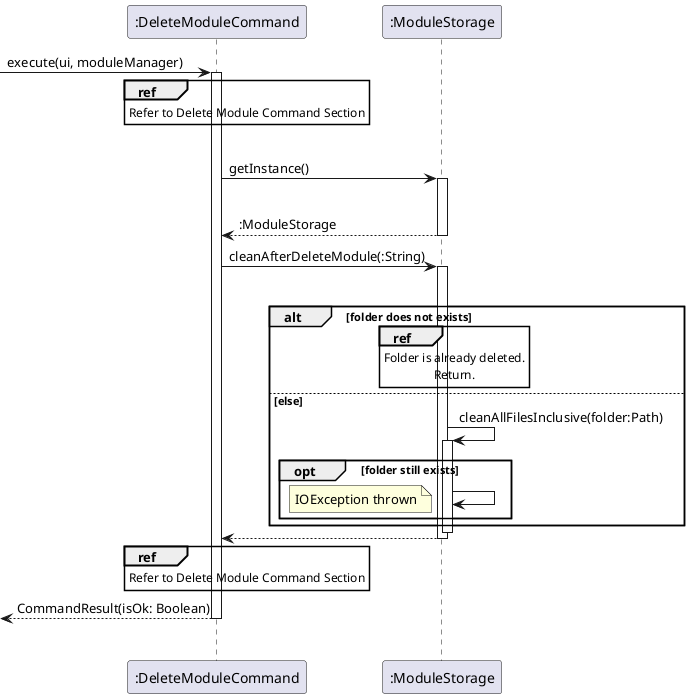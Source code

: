 @startuml
'https://plantuml.com/sequence-diagram

participant ":DeleteModuleCommand" as DeleteModuleCommand
participant ":ModuleStorage" as ModuleStorage

-> DeleteModuleCommand : execute(ui, moduleManager)
activate DeleteModuleCommand
  ref over DeleteModuleCommand
    Refer to Delete Module Command Section
  end
    |||
  DeleteModuleCommand -> ModuleStorage : getInstance()
  activate ModuleStorage
    |||
    return :ModuleStorage
  DeleteModuleCommand -> ModuleStorage : cleanAfterDeleteModule(:String)
  activate ModuleStorage
    |||
    alt folder does not exists
      ref over ModuleStorage
        Folder is already deleted.
        Return.
      end
    else else
      ModuleStorage -> ModuleStorage : cleanAllFilesInclusive(folder:Path)
      activate ModuleStorage
      opt folder still exists
        ModuleStorage -> ModuleStorage
        note left: IOException thrown
      end
    end
  Deactivate ModuleStorage
  return


  ref over DeleteModuleCommand
    Refer to Delete Module Command Section
  end
return CommandResult(isOk: Boolean)
Deactivate DeleteModuleCommand
|||





@enduml